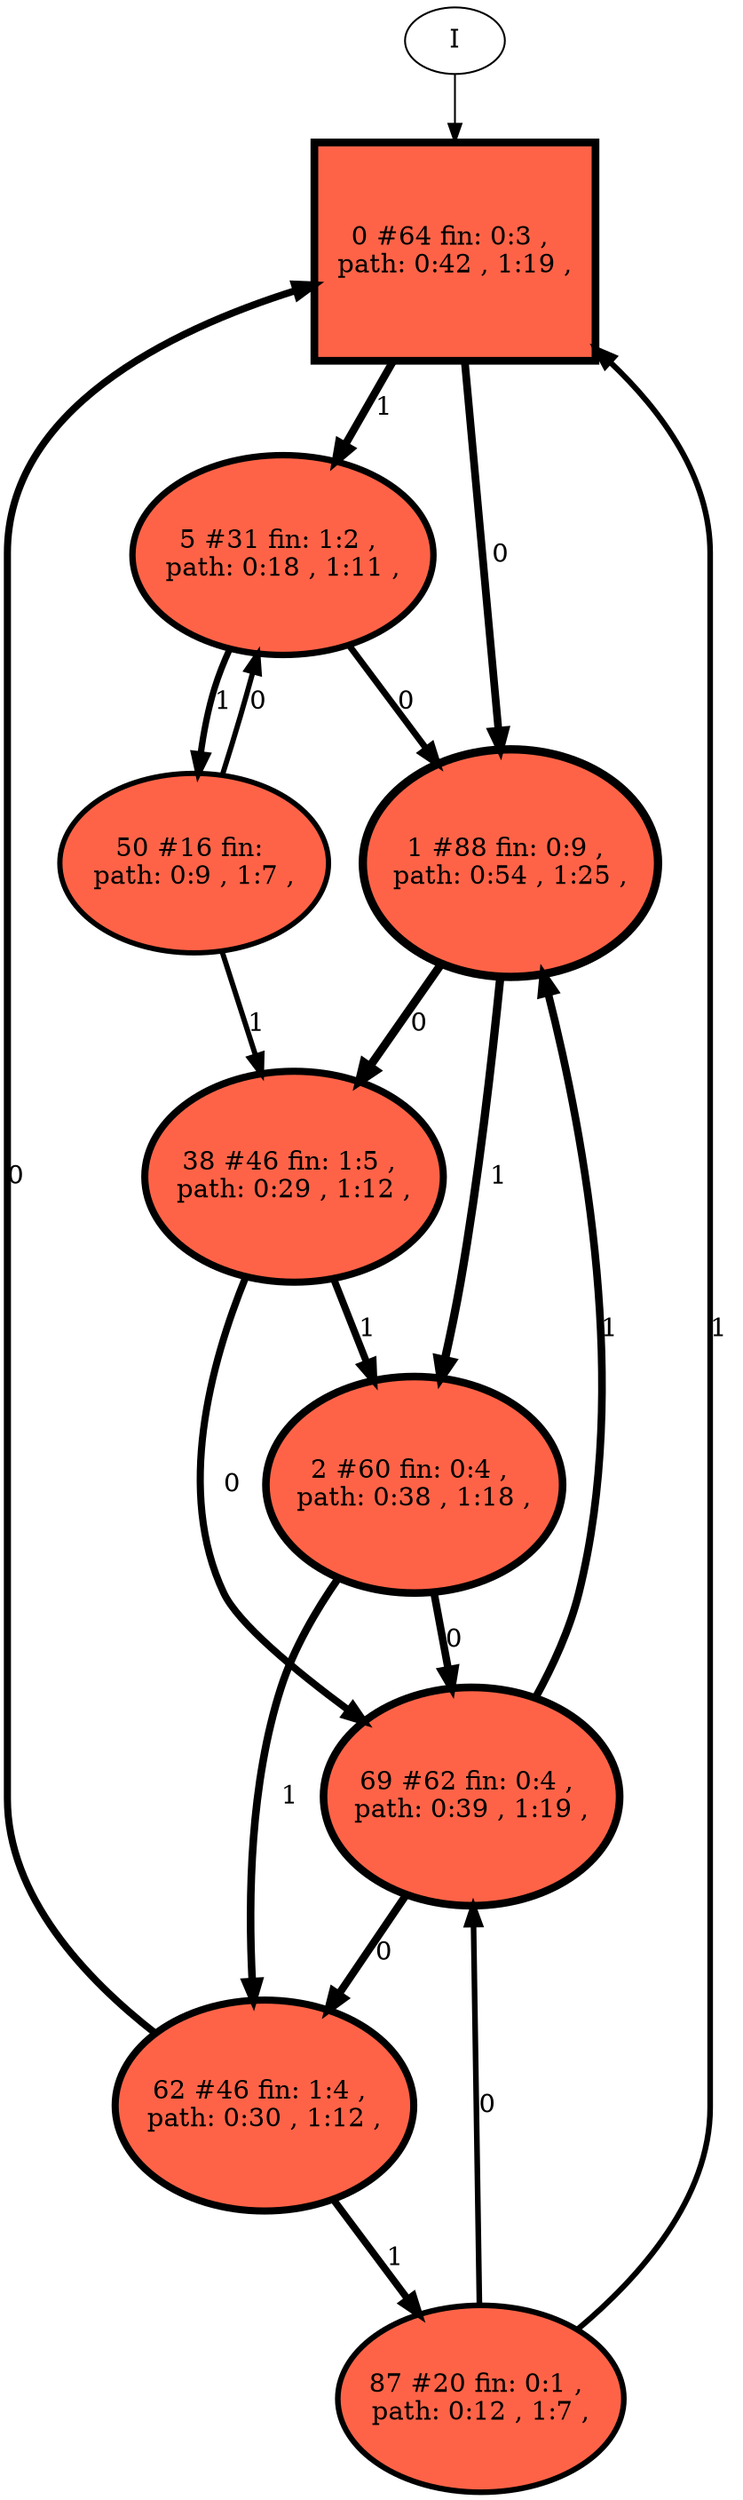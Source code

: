 // produced with flexfringe // 
digraph DFA {
	0 [label="root" shape=box];
		I -> 0;
	0 [ label="0 #64 fin: 0:3 , 
 path: 0:42 , 1:19 , " , style=filled, fillcolor="tomato", width=1.64372, height=1.64372, penwidth=4.17439];
		0 -> 1 [label="0 " , penwidth=4.17439 ];
		0 -> 5 [label="1 " , penwidth=4.17439 ];
	1 [ label="1 #88 fin: 0:9 , 
 path: 0:54 , 1:25 , " , style=filled, fillcolor="tomato", width=1.70268, height=1.70268, penwidth=4.48864];
		1 -> 38 [label="0 " , penwidth=4.48864 ];
		1 -> 2 [label="1 " , penwidth=4.48864 ];
	5 [ label="5 #31 fin: 1:2 , 
 path: 0:18 , 1:11 , " , style=filled, fillcolor="tomato", width=1.49643, height=1.49643, penwidth=3.46574];
		5 -> 1 [label="0 " , penwidth=3.46574 ];
		5 -> 50 [label="1 " , penwidth=3.46574 ];
	38 [ label="38 #46 fin: 1:5 , 
 path: 0:29 , 1:12 , " , style=filled, fillcolor="tomato", width=1.57901, height=1.57901, penwidth=3.85015];
		38 -> 69 [label="0 " , penwidth=3.85015 ];
		38 -> 2 [label="1 " , penwidth=3.85015 ];
	2 [ label="2 #60 fin: 0:4 , 
 path: 0:38 , 1:18 , " , style=filled, fillcolor="tomato", width=1.63137, height=1.63137, penwidth=4.11087];
		2 -> 69 [label="0 " , penwidth=4.11087 ];
		2 -> 62 [label="1 " , penwidth=4.11087 ];
	50 [ label="50 #16 fin: 
 path: 0:9 , 1:7 , " , style=filled, fillcolor="tomato", width=1.3437, height=1.3437, penwidth=2.83321];
		50 -> 5 [label="0 " , penwidth=2.83321 ];
		50 -> 38 [label="1 " , penwidth=2.83321 ];
	69 [ label="69 #62 fin: 0:4 , 
 path: 0:39 , 1:19 , " , style=filled, fillcolor="tomato", width=1.63766, height=1.63766, penwidth=4.14313];
		69 -> 62 [label="0 " , penwidth=4.14313 ];
		69 -> 1 [label="1 " , penwidth=4.14313 ];
	62 [ label="62 #46 fin: 1:4 , 
 path: 0:30 , 1:12 , " , style=filled, fillcolor="tomato", width=1.57901, height=1.57901, penwidth=3.85015];
		62 -> 0 [label="0 " , penwidth=3.85015 ];
		62 -> 87 [label="1 " , penwidth=3.85015 ];
	87 [ label="87 #20 fin: 0:1 , 
 path: 0:12 , 1:7 , " , style=filled, fillcolor="tomato", width=1.39736, height=1.39736, penwidth=3.04452];
		87 -> 69 [label="0 " , penwidth=3.04452 ];
		87 -> 0 [label="1 " , penwidth=3.04452 ];
}
